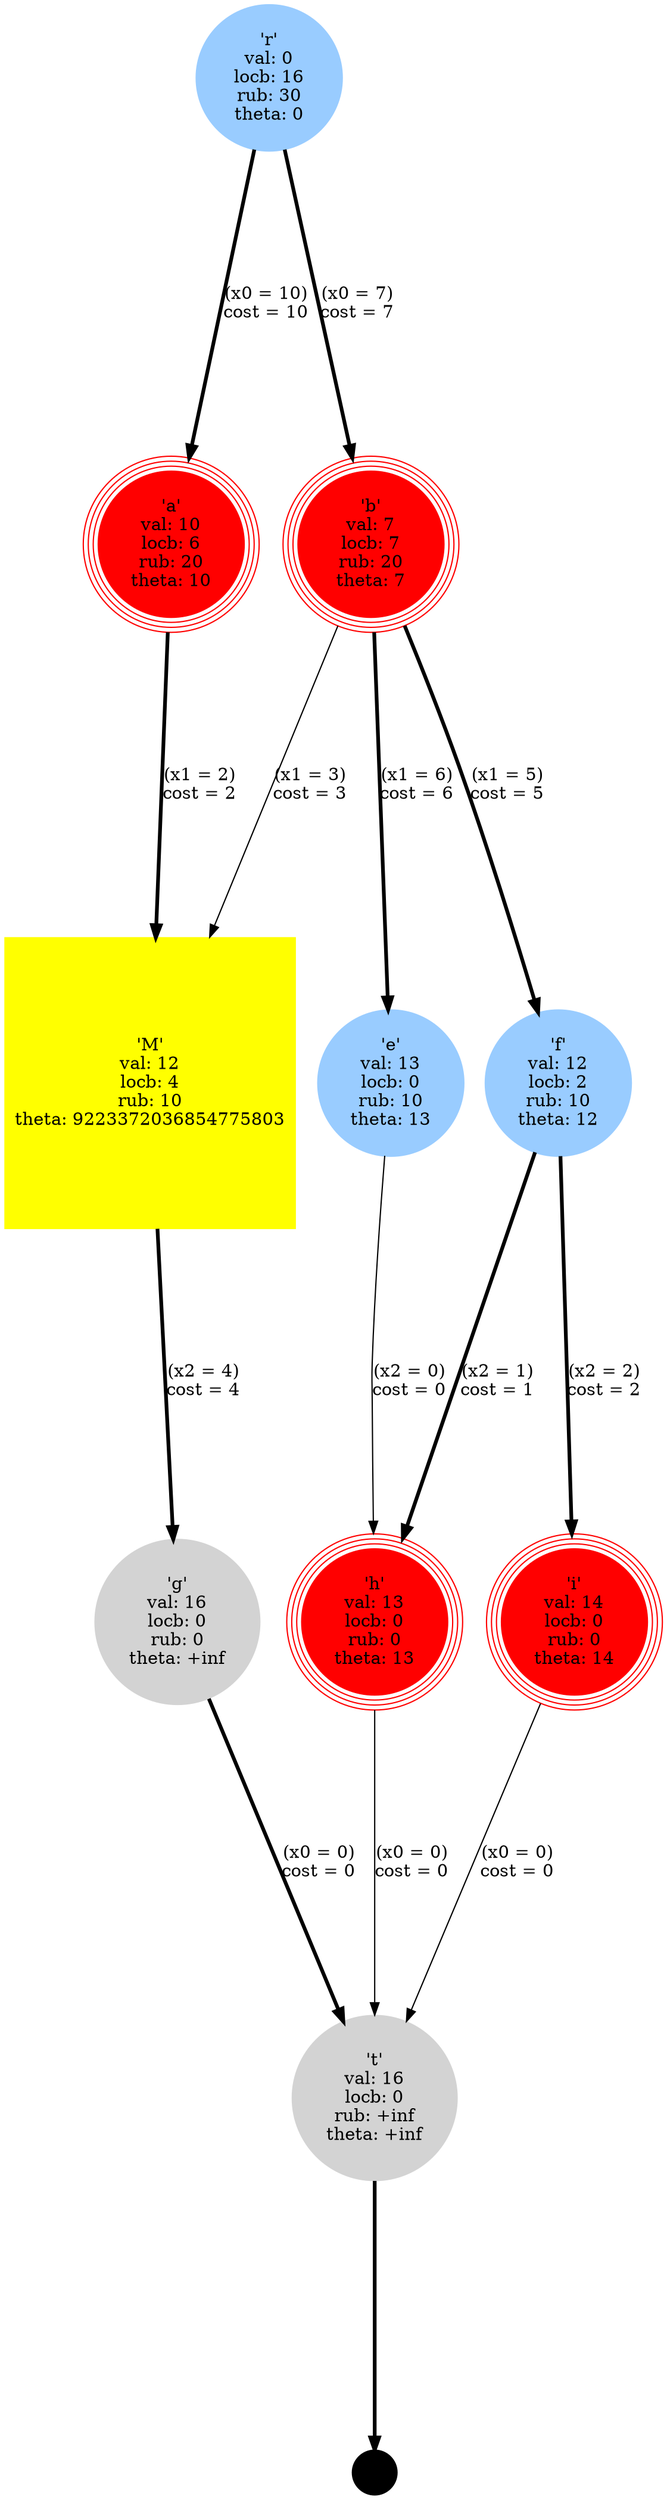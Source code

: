digraph {
        ranksep = 3;

        0 [shape=circle,style=filled,color="#99ccff",peripheries=1,group="root",label="'r'\nval: 0\nlocb: 16\nrub: 30\ntheta: 0"];
        1 [shape=circle,style=filled,color=red,peripheries=4,group="0",label="'a'\nval: 10\nlocb: 6\nrub: 20\ntheta: 10"];
        0 -> 1 [penwidth=3,label="(x0 = 10)\ncost = 10"];
        2 [shape=circle,style=filled,color=red,peripheries=4,group="0",label="'b'\nval: 7\nlocb: 7\nrub: 20\ntheta: 7"];
        0 -> 2 [penwidth=3,label="(x0 = 7)\ncost = 7"];
        5 [shape=circle,style=filled,color="#99ccff",peripheries=1,group="1",label="'e'\nval: 13\nlocb: 0\nrub: 10\ntheta: 13"];
        2 -> 5 [penwidth=3,label="(x1 = 6)\ncost = 6"];
        6 [shape=circle,style=filled,color="#99ccff",peripheries=1,group="1",label="'f'\nval: 12\nlocb: 2\nrub: 10\ntheta: 12"];
        2 -> 6 [penwidth=3,label="(x1 = 5)\ncost = 5"];
        7 [shape=square,style=filled,color=yellow,peripheries=1,group="1",label="'M'\nval: 12\nlocb: 4\nrub: 10\ntheta: 9223372036854775803"];
        2 -> 7 [penwidth=1,label="(x1 = 3)\ncost = 3"];
        1 -> 7 [penwidth=3,label="(x1 = 2)\ncost = 2"];
        8 [shape=circle,style=filled,color=red,peripheries=4,group="2",label="'h'\nval: 13\nlocb: 0\nrub: 0\ntheta: 13"];
        6 -> 8 [penwidth=3,label="(x2 = 1)\ncost = 1"];
        5 -> 8 [penwidth=1,label="(x2 = 0)\ncost = 0"];
        9 [shape=circle,style=filled,color=red,peripheries=4,group="2",label="'i'\nval: 14\nlocb: 0\nrub: 0\ntheta: 14"];
        6 -> 9 [penwidth=3,label="(x2 = 2)\ncost = 2"];
        10 [shape=circle,style=filled,color=lightgray,peripheries=1,group="2",label="'g'\nval: 16\nlocb: 0\nrub: 0\ntheta: +inf"];
        7 -> 10 [penwidth=3,label="(x2 = 4)\ncost = 4"];
        11 [shape=circle,style=filled,color=lightgray,peripheries=1,group="0",label="'t'\nval: 16\nlocb: 0\nrub: +inf\ntheta: +inf"];
        9 -> 11 [penwidth=1,label="(x0 = 0)\ncost = 0"];
        10 -> 11 [penwidth=3,label="(x0 = 0)\ncost = 0"];
        8 -> 11 [penwidth=1,label="(x0 = 0)\ncost = 0"];
        terminal [shape="circle", label="", style="filled", color="black", group="terminal"];
        11 -> terminal [penwidth=3];
}